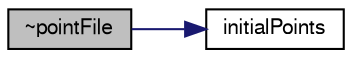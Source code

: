 digraph "~pointFile"
{
  bgcolor="transparent";
  edge [fontname="FreeSans",fontsize="10",labelfontname="FreeSans",labelfontsize="10"];
  node [fontname="FreeSans",fontsize="10",shape=record];
  rankdir="LR";
  Node2 [label="~pointFile",height=0.2,width=0.4,color="black", fillcolor="grey75", style="filled", fontcolor="black"];
  Node2 -> Node3 [color="midnightblue",fontsize="10",style="solid",fontname="FreeSans"];
  Node3 [label="initialPoints",height=0.2,width=0.4,color="black",URL="$a31542.html#a2fc63206f16b4ecebc2e4b977097c778",tooltip="Return the initial points for the conformalVoronoiMesh. "];
}
